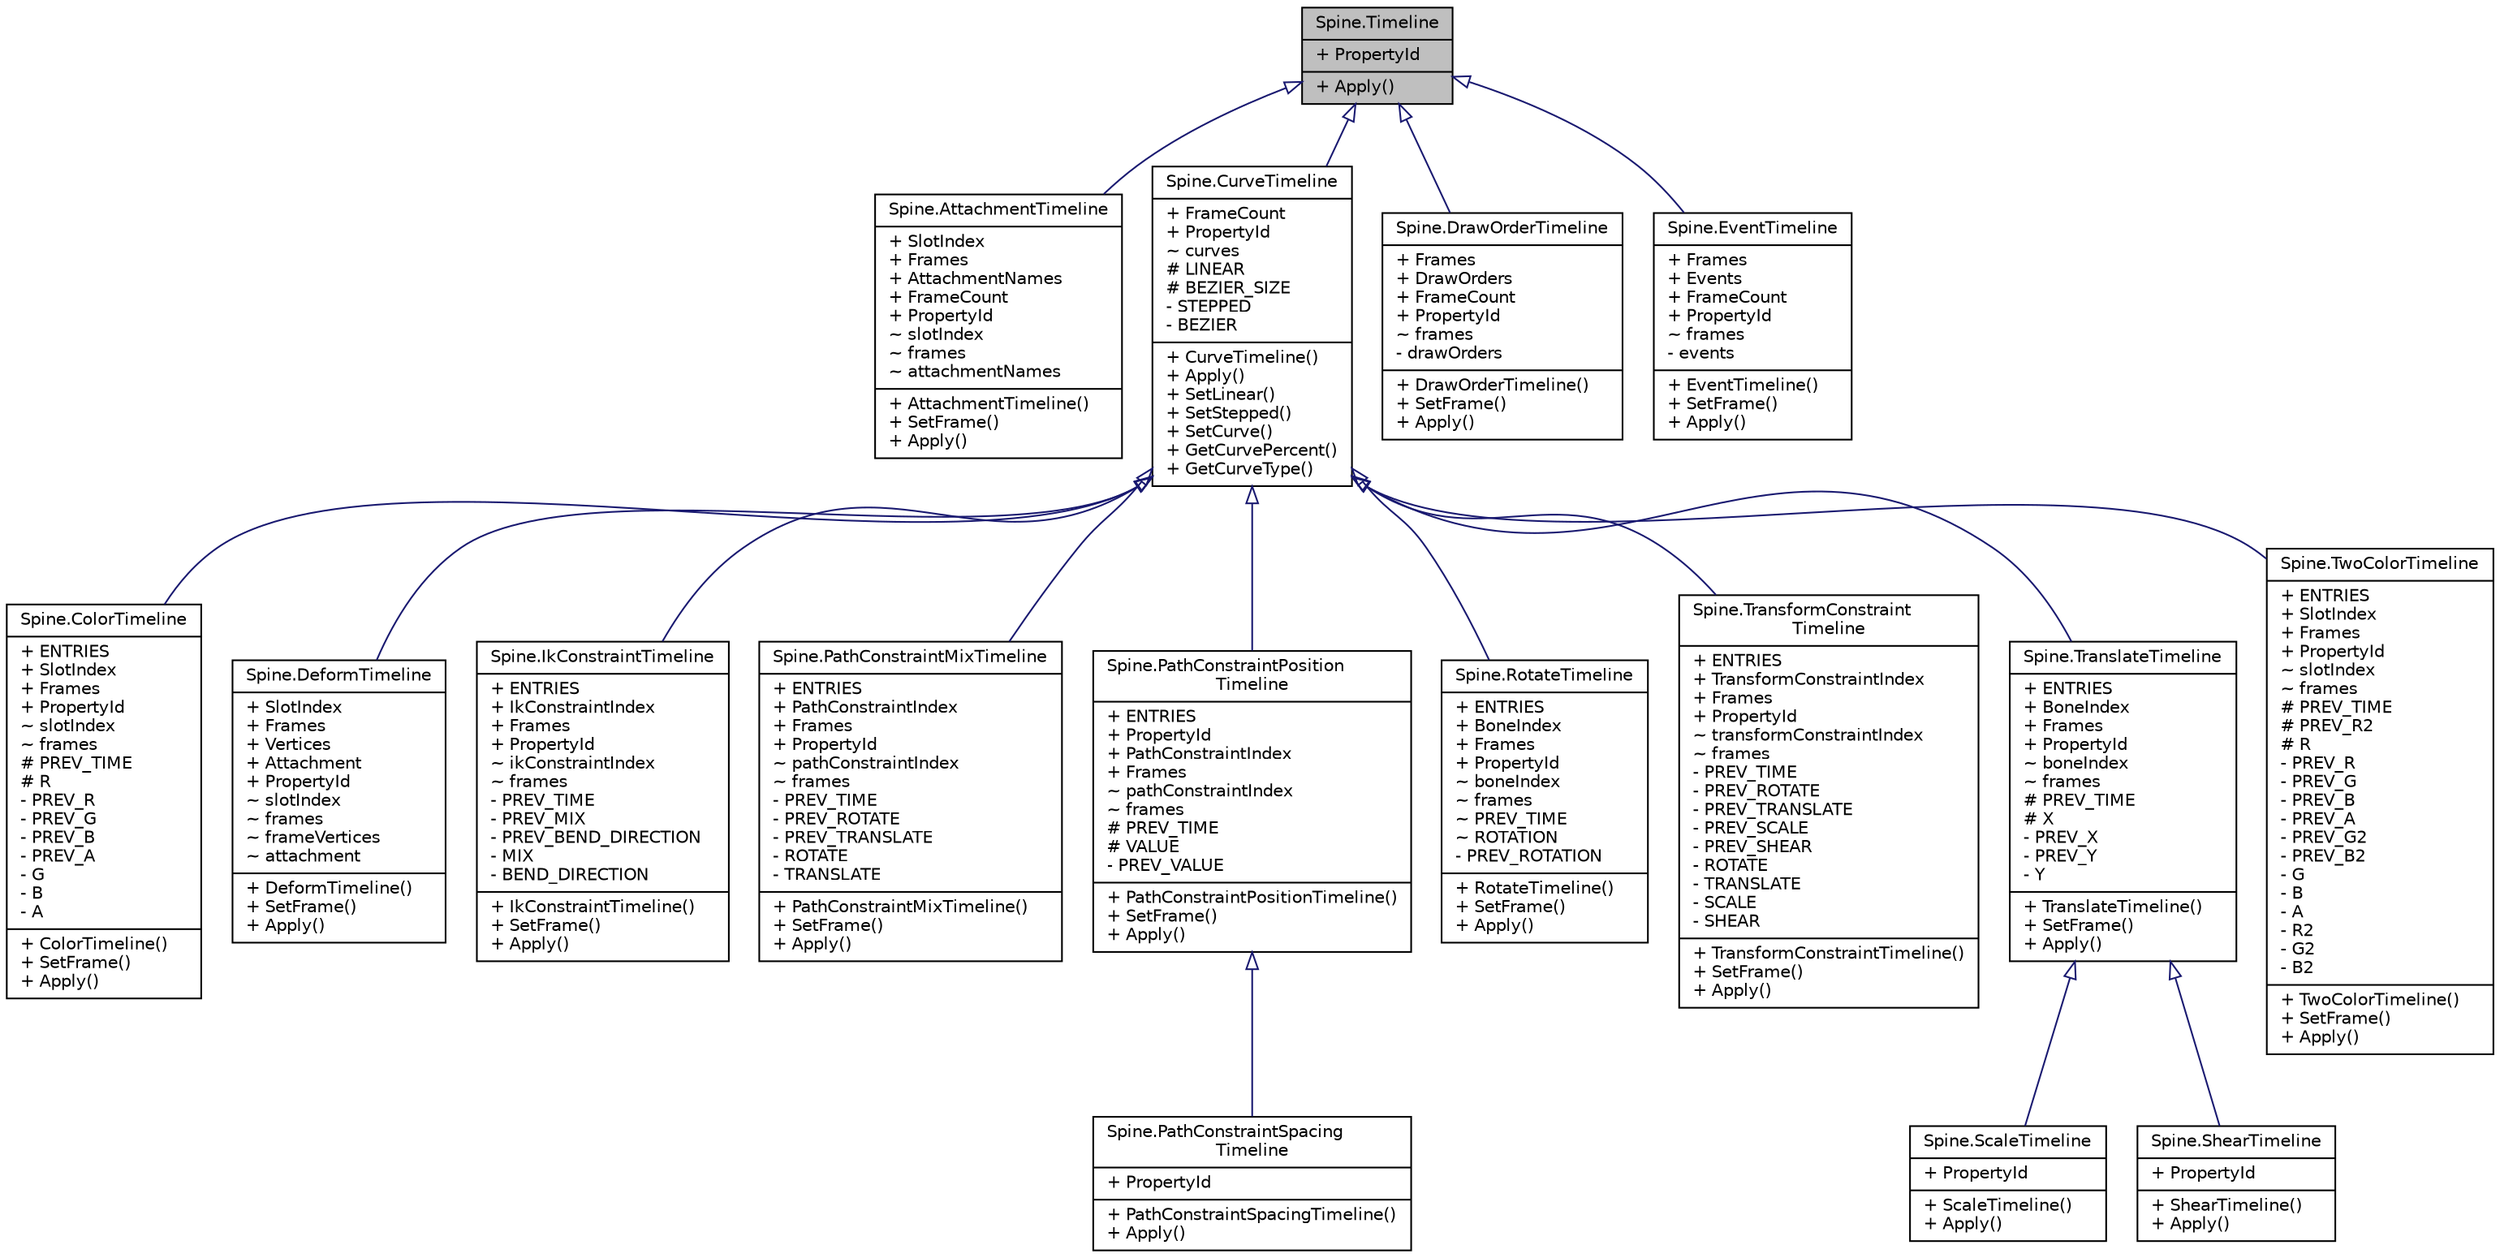 digraph "Spine.Timeline"
{
 // LATEX_PDF_SIZE
  edge [fontname="Helvetica",fontsize="10",labelfontname="Helvetica",labelfontsize="10"];
  node [fontname="Helvetica",fontsize="10",shape=record];
  Node1 [label="{Spine.Timeline\n|+ PropertyId\l|+ Apply()\l}",height=0.2,width=0.4,color="black", fillcolor="grey75", style="filled", fontcolor="black",tooltip=" "];
  Node1 -> Node2 [dir="back",color="midnightblue",fontsize="10",style="solid",arrowtail="onormal",fontname="Helvetica"];
  Node2 [label="{Spine.AttachmentTimeline\n|+ SlotIndex\l+ Frames\l+ AttachmentNames\l+ FrameCount\l+ PropertyId\l~ slotIndex\l~ frames\l~ attachmentNames\l|+ AttachmentTimeline()\l+ SetFrame()\l+ Apply()\l}",height=0.2,width=0.4,color="black", fillcolor="white", style="filled",URL="$class_spine_1_1_attachment_timeline.html",tooltip=" "];
  Node1 -> Node3 [dir="back",color="midnightblue",fontsize="10",style="solid",arrowtail="onormal",fontname="Helvetica"];
  Node3 [label="{Spine.CurveTimeline\n|+ FrameCount\l+ PropertyId\l~ curves\l# LINEAR\l# BEZIER_SIZE\l- STEPPED\l- BEZIER\l|+ CurveTimeline()\l+ Apply()\l+ SetLinear()\l+ SetStepped()\l+ SetCurve()\l+ GetCurvePercent()\l+ GetCurveType()\l}",height=0.2,width=0.4,color="black", fillcolor="white", style="filled",URL="$class_spine_1_1_curve_timeline.html",tooltip="Base class for frames that use an interpolation bezier curve."];
  Node3 -> Node4 [dir="back",color="midnightblue",fontsize="10",style="solid",arrowtail="onormal",fontname="Helvetica"];
  Node4 [label="{Spine.ColorTimeline\n|+ ENTRIES\l+ SlotIndex\l+ Frames\l+ PropertyId\l~ slotIndex\l~ frames\l# PREV_TIME\l# R\l- PREV_R\l- PREV_G\l- PREV_B\l- PREV_A\l- G\l- B\l- A\l|+ ColorTimeline()\l+ SetFrame()\l+ Apply()\l}",height=0.2,width=0.4,color="black", fillcolor="white", style="filled",URL="$class_spine_1_1_color_timeline.html",tooltip=" "];
  Node3 -> Node5 [dir="back",color="midnightblue",fontsize="10",style="solid",arrowtail="onormal",fontname="Helvetica"];
  Node5 [label="{Spine.DeformTimeline\n|+ SlotIndex\l+ Frames\l+ Vertices\l+ Attachment\l+ PropertyId\l~ slotIndex\l~ frames\l~ frameVertices\l~ attachment\l|+ DeformTimeline()\l+ SetFrame()\l+ Apply()\l}",height=0.2,width=0.4,color="black", fillcolor="white", style="filled",URL="$class_spine_1_1_deform_timeline.html",tooltip=" "];
  Node3 -> Node6 [dir="back",color="midnightblue",fontsize="10",style="solid",arrowtail="onormal",fontname="Helvetica"];
  Node6 [label="{Spine.IkConstraintTimeline\n|+ ENTRIES\l+ IkConstraintIndex\l+ Frames\l+ PropertyId\l~ ikConstraintIndex\l~ frames\l- PREV_TIME\l- PREV_MIX\l- PREV_BEND_DIRECTION\l- MIX\l- BEND_DIRECTION\l|+ IkConstraintTimeline()\l+ SetFrame()\l+ Apply()\l}",height=0.2,width=0.4,color="black", fillcolor="white", style="filled",URL="$class_spine_1_1_ik_constraint_timeline.html",tooltip=" "];
  Node3 -> Node7 [dir="back",color="midnightblue",fontsize="10",style="solid",arrowtail="onormal",fontname="Helvetica"];
  Node7 [label="{Spine.PathConstraintMixTimeline\n|+ ENTRIES\l+ PathConstraintIndex\l+ Frames\l+ PropertyId\l~ pathConstraintIndex\l~ frames\l- PREV_TIME\l- PREV_ROTATE\l- PREV_TRANSLATE\l- ROTATE\l- TRANSLATE\l|+ PathConstraintMixTimeline()\l+ SetFrame()\l+ Apply()\l}",height=0.2,width=0.4,color="black", fillcolor="white", style="filled",URL="$class_spine_1_1_path_constraint_mix_timeline.html",tooltip=" "];
  Node3 -> Node8 [dir="back",color="midnightblue",fontsize="10",style="solid",arrowtail="onormal",fontname="Helvetica"];
  Node8 [label="{Spine.PathConstraintPosition\lTimeline\n|+ ENTRIES\l+ PropertyId\l+ PathConstraintIndex\l+ Frames\l~ pathConstraintIndex\l~ frames\l# PREV_TIME\l# VALUE\l- PREV_VALUE\l|+ PathConstraintPositionTimeline()\l+ SetFrame()\l+ Apply()\l}",height=0.2,width=0.4,color="black", fillcolor="white", style="filled",URL="$class_spine_1_1_path_constraint_position_timeline.html",tooltip=" "];
  Node8 -> Node9 [dir="back",color="midnightblue",fontsize="10",style="solid",arrowtail="onormal",fontname="Helvetica"];
  Node9 [label="{Spine.PathConstraintSpacing\lTimeline\n|+ PropertyId\l|+ PathConstraintSpacingTimeline()\l+ Apply()\l}",height=0.2,width=0.4,color="black", fillcolor="white", style="filled",URL="$class_spine_1_1_path_constraint_spacing_timeline.html",tooltip=" "];
  Node3 -> Node10 [dir="back",color="midnightblue",fontsize="10",style="solid",arrowtail="onormal",fontname="Helvetica"];
  Node10 [label="{Spine.RotateTimeline\n|+ ENTRIES\l+ BoneIndex\l+ Frames\l+ PropertyId\l~ boneIndex\l~ frames\l~ PREV_TIME\l~ ROTATION\l- PREV_ROTATION\l|+ RotateTimeline()\l+ SetFrame()\l+ Apply()\l}",height=0.2,width=0.4,color="black", fillcolor="white", style="filled",URL="$class_spine_1_1_rotate_timeline.html",tooltip=" "];
  Node3 -> Node11 [dir="back",color="midnightblue",fontsize="10",style="solid",arrowtail="onormal",fontname="Helvetica"];
  Node11 [label="{Spine.TransformConstraint\lTimeline\n|+ ENTRIES\l+ TransformConstraintIndex\l+ Frames\l+ PropertyId\l~ transformConstraintIndex\l~ frames\l- PREV_TIME\l- PREV_ROTATE\l- PREV_TRANSLATE\l- PREV_SCALE\l- PREV_SHEAR\l- ROTATE\l- TRANSLATE\l- SCALE\l- SHEAR\l|+ TransformConstraintTimeline()\l+ SetFrame()\l+ Apply()\l}",height=0.2,width=0.4,color="black", fillcolor="white", style="filled",URL="$class_spine_1_1_transform_constraint_timeline.html",tooltip=" "];
  Node3 -> Node12 [dir="back",color="midnightblue",fontsize="10",style="solid",arrowtail="onormal",fontname="Helvetica"];
  Node12 [label="{Spine.TranslateTimeline\n|+ ENTRIES\l+ BoneIndex\l+ Frames\l+ PropertyId\l~ boneIndex\l~ frames\l# PREV_TIME\l# X\l- PREV_X\l- PREV_Y\l- Y\l|+ TranslateTimeline()\l+ SetFrame()\l+ Apply()\l}",height=0.2,width=0.4,color="black", fillcolor="white", style="filled",URL="$class_spine_1_1_translate_timeline.html",tooltip=" "];
  Node12 -> Node13 [dir="back",color="midnightblue",fontsize="10",style="solid",arrowtail="onormal",fontname="Helvetica"];
  Node13 [label="{Spine.ScaleTimeline\n|+ PropertyId\l|+ ScaleTimeline()\l+ Apply()\l}",height=0.2,width=0.4,color="black", fillcolor="white", style="filled",URL="$class_spine_1_1_scale_timeline.html",tooltip=" "];
  Node12 -> Node14 [dir="back",color="midnightblue",fontsize="10",style="solid",arrowtail="onormal",fontname="Helvetica"];
  Node14 [label="{Spine.ShearTimeline\n|+ PropertyId\l|+ ShearTimeline()\l+ Apply()\l}",height=0.2,width=0.4,color="black", fillcolor="white", style="filled",URL="$class_spine_1_1_shear_timeline.html",tooltip=" "];
  Node3 -> Node15 [dir="back",color="midnightblue",fontsize="10",style="solid",arrowtail="onormal",fontname="Helvetica"];
  Node15 [label="{Spine.TwoColorTimeline\n|+ ENTRIES\l+ SlotIndex\l+ Frames\l+ PropertyId\l~ slotIndex\l~ frames\l# PREV_TIME\l# PREV_R2\l# R\l- PREV_R\l- PREV_G\l- PREV_B\l- PREV_A\l- PREV_G2\l- PREV_B2\l- G\l- B\l- A\l- R2\l- G2\l- B2\l|+ TwoColorTimeline()\l+ SetFrame()\l+ Apply()\l}",height=0.2,width=0.4,color="black", fillcolor="white", style="filled",URL="$class_spine_1_1_two_color_timeline.html",tooltip=" "];
  Node1 -> Node16 [dir="back",color="midnightblue",fontsize="10",style="solid",arrowtail="onormal",fontname="Helvetica"];
  Node16 [label="{Spine.DrawOrderTimeline\n|+ Frames\l+ DrawOrders\l+ FrameCount\l+ PropertyId\l~ frames\l- drawOrders\l|+ DrawOrderTimeline()\l+ SetFrame()\l+ Apply()\l}",height=0.2,width=0.4,color="black", fillcolor="white", style="filled",URL="$class_spine_1_1_draw_order_timeline.html",tooltip=" "];
  Node1 -> Node17 [dir="back",color="midnightblue",fontsize="10",style="solid",arrowtail="onormal",fontname="Helvetica"];
  Node17 [label="{Spine.EventTimeline\n|+ Frames\l+ Events\l+ FrameCount\l+ PropertyId\l~ frames\l- events\l|+ EventTimeline()\l+ SetFrame()\l+ Apply()\l}",height=0.2,width=0.4,color="black", fillcolor="white", style="filled",URL="$class_spine_1_1_event_timeline.html",tooltip=" "];
}
